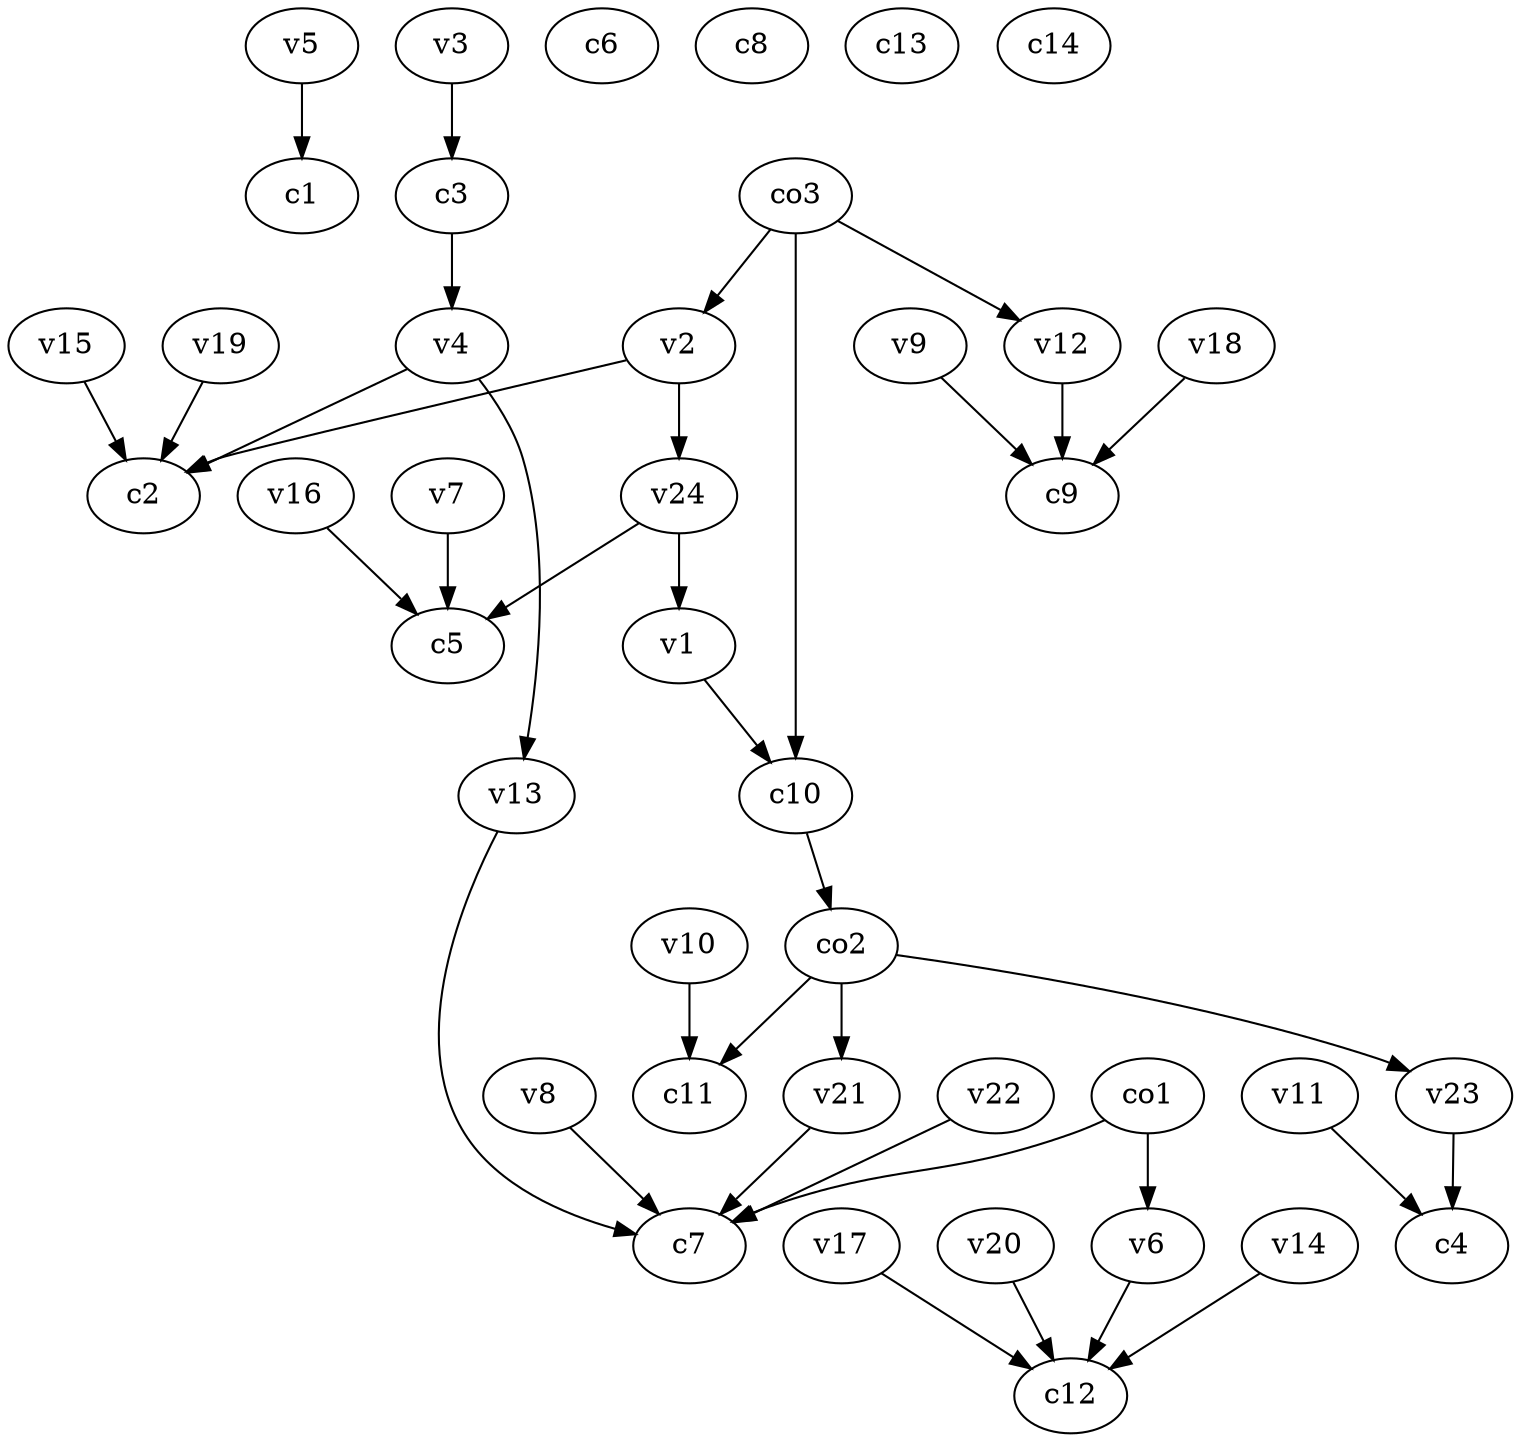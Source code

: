 strict digraph  {
c1;
c2;
c3;
c4;
c5;
c6;
c7;
c8;
c9;
c10;
c11;
c12;
c13;
c14;
v1;
v2;
v3;
v4;
v5;
v6;
v7;
v8;
v9;
v10;
v11;
v12;
v13;
v14;
v15;
v16;
v17;
v18;
v19;
v20;
v21;
v22;
v23;
v24;
co1;
co2;
co3;
c3 -> v4  [weight=1];
c10 -> co2  [weight=1];
v1 -> c10  [weight=1];
v2 -> c2  [weight=1];
v2 -> v24  [weight=1];
v3 -> c3  [weight=1];
v4 -> c2  [weight=1];
v4 -> v13  [weight=1];
v5 -> c1  [weight=1];
v6 -> c12  [weight=1];
v7 -> c5  [weight=1];
v8 -> c7  [weight=1];
v9 -> c9  [weight=1];
v10 -> c11  [weight=1];
v11 -> c4  [weight=1];
v12 -> c9  [weight=1];
v13 -> c7  [weight=1];
v14 -> c12  [weight=1];
v15 -> c2  [weight=1];
v16 -> c5  [weight=1];
v17 -> c12  [weight=1];
v18 -> c9  [weight=1];
v19 -> c2  [weight=1];
v20 -> c12  [weight=1];
v21 -> c7  [weight=1];
v22 -> c7  [weight=1];
v23 -> c4  [weight=1];
v24 -> c5  [weight=1];
v24 -> v1  [weight=1];
co1 -> c7  [weight=1];
co1 -> v6  [weight=1];
co2 -> c11  [weight=1];
co2 -> v21  [weight=1];
co2 -> v23  [weight=1];
co3 -> c10  [weight=1];
co3 -> v2  [weight=1];
co3 -> v12  [weight=1];
}
